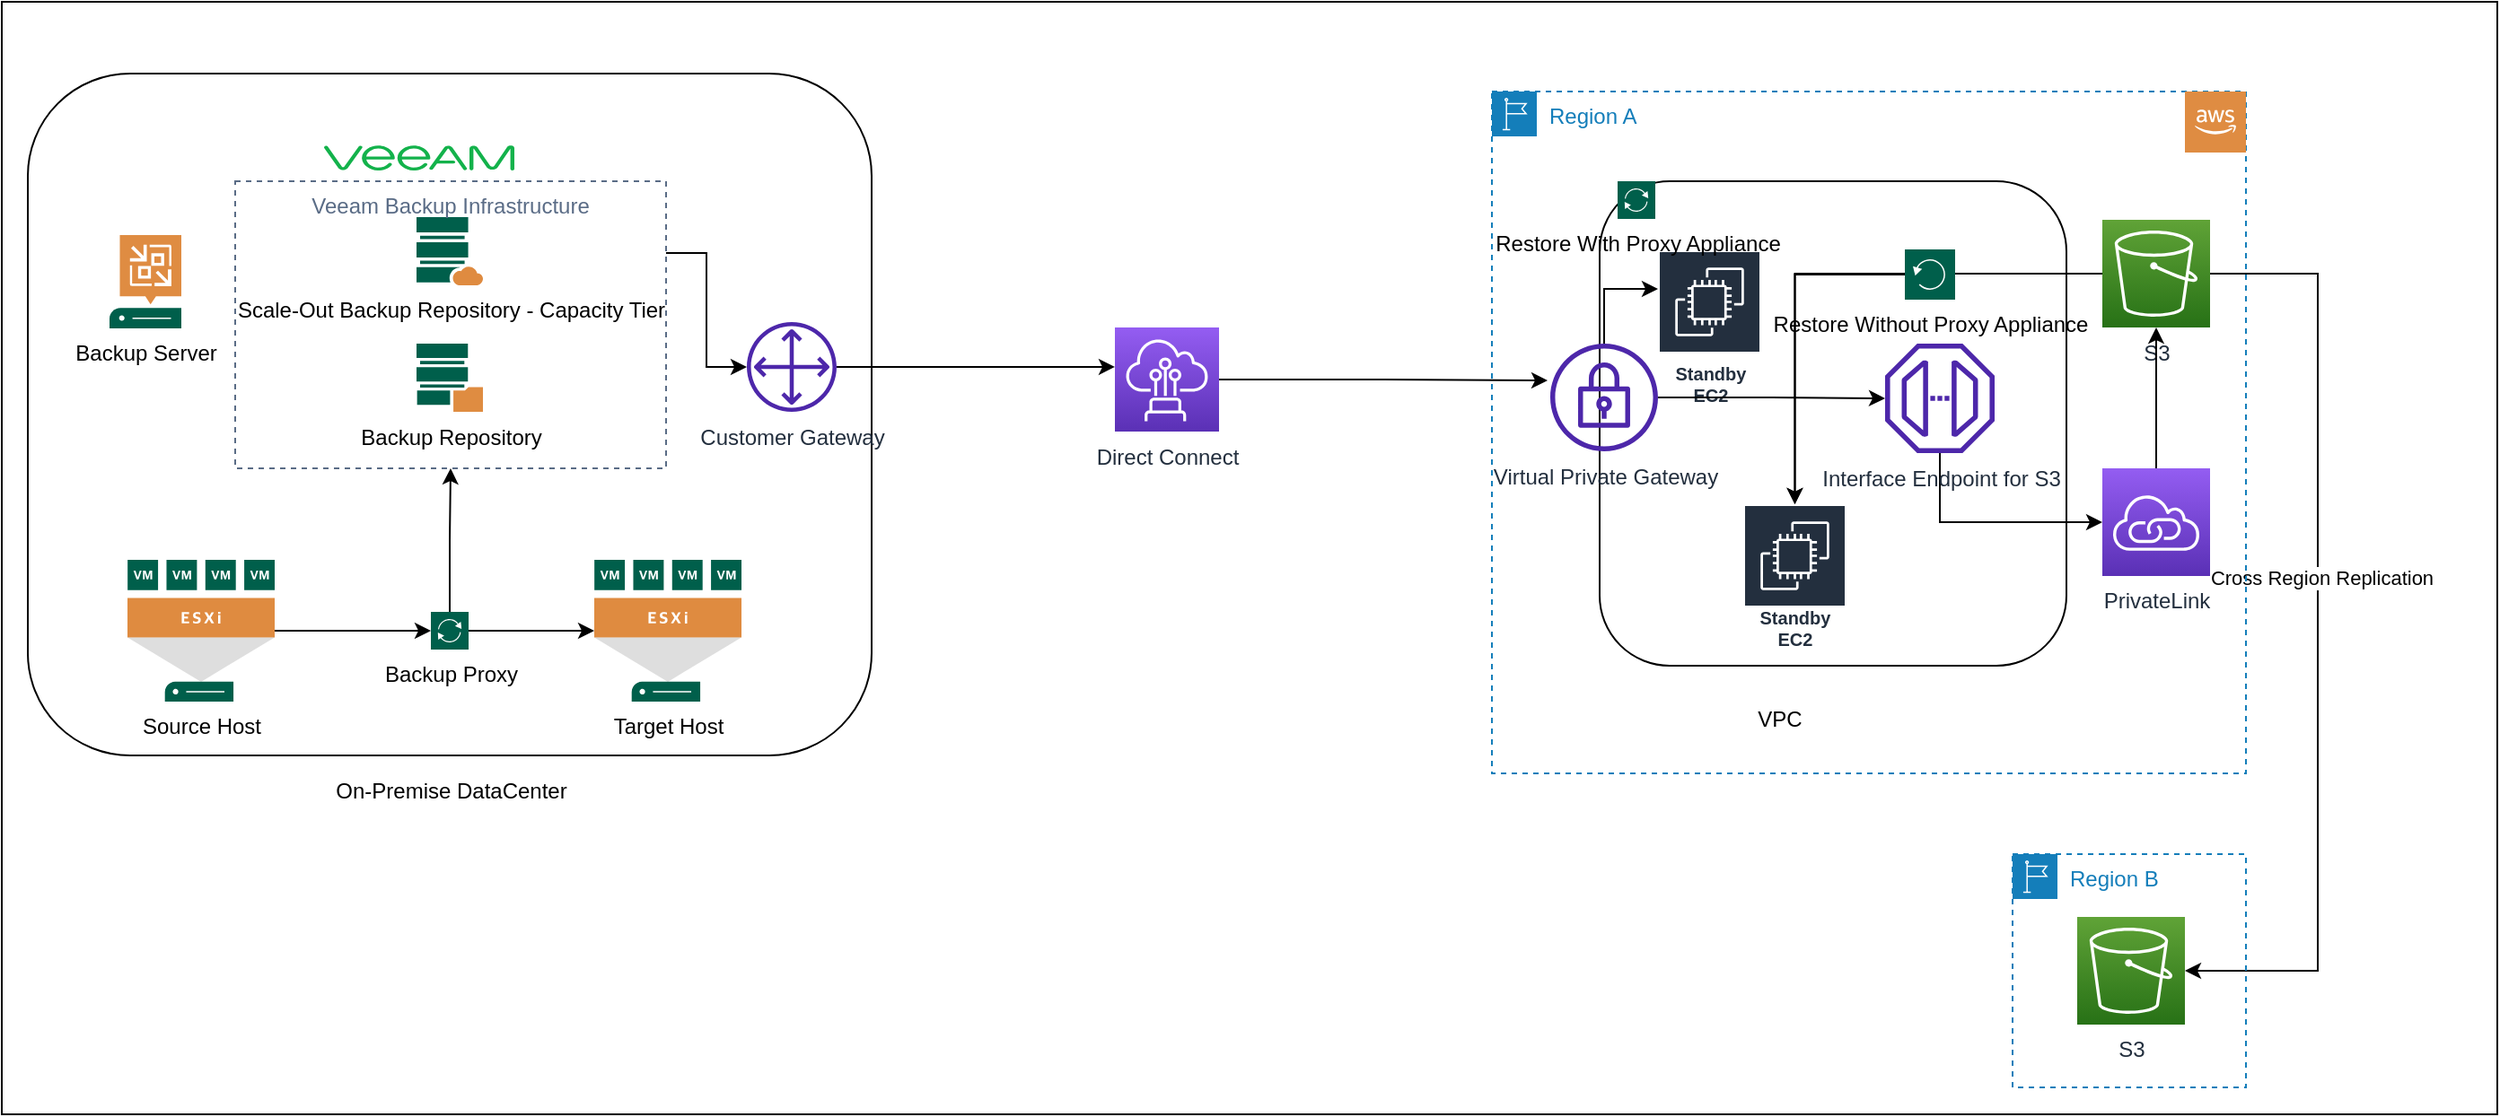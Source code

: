 <mxfile version="20.2.0" type="github">
  <diagram id="dfy3F8uDQ1-Ea8STjgPl" name="Page-1">
    <mxGraphModel dx="2148" dy="756" grid="1" gridSize="10" guides="1" tooltips="1" connect="1" arrows="1" fold="1" page="1" pageScale="1" pageWidth="850" pageHeight="1100" math="0" shadow="0">
      <root>
        <mxCell id="0" />
        <mxCell id="1" parent="0" />
        <mxCell id="bn2ZPGk8-MvQFLuwIkzj-34" value="" style="rounded=0;whiteSpace=wrap;html=1;" parent="1" vertex="1">
          <mxGeometry x="-260" y="30" width="1390" height="620" as="geometry" />
        </mxCell>
        <mxCell id="bn2ZPGk8-MvQFLuwIkzj-1" value="" style="rounded=1;whiteSpace=wrap;html=1;" parent="1" vertex="1">
          <mxGeometry x="-245.5" y="70" width="470" height="380" as="geometry" />
        </mxCell>
        <mxCell id="bn2ZPGk8-MvQFLuwIkzj-6" value="&lt;div align=&quot;left&quot;&gt;&lt;br&gt;&lt;/div&gt;" style="rounded=1;whiteSpace=wrap;html=1;" parent="1" vertex="1">
          <mxGeometry x="630" y="130" width="260" height="270" as="geometry" />
        </mxCell>
        <mxCell id="8vYSTx1xSiwbC8pvSsp8-2" style="edgeStyle=orthogonalEdgeStyle;rounded=0;orthogonalLoop=1;jettySize=auto;html=1;entryX=-0.025;entryY=0.342;entryDx=0;entryDy=0;entryPerimeter=0;" edge="1" parent="1" source="bn2ZPGk8-MvQFLuwIkzj-7" target="bn2ZPGk8-MvQFLuwIkzj-19">
          <mxGeometry relative="1" as="geometry" />
        </mxCell>
        <mxCell id="bn2ZPGk8-MvQFLuwIkzj-7" value="Direct Connect" style="sketch=0;points=[[0,0,0],[0.25,0,0],[0.5,0,0],[0.75,0,0],[1,0,0],[0,1,0],[0.25,1,0],[0.5,1,0],[0.75,1,0],[1,1,0],[0,0.25,0],[0,0.5,0],[0,0.75,0],[1,0.25,0],[1,0.5,0],[1,0.75,0]];outlineConnect=0;fontColor=#232F3E;gradientColor=#945DF2;gradientDirection=north;fillColor=#5A30B5;strokeColor=#ffffff;dashed=0;verticalLabelPosition=bottom;verticalAlign=top;align=center;html=1;fontSize=12;fontStyle=0;aspect=fixed;shape=mxgraph.aws4.resourceIcon;resIcon=mxgraph.aws4.direct_connect;" parent="1" vertex="1">
          <mxGeometry x="360" y="211.5" width="58" height="58" as="geometry" />
        </mxCell>
        <mxCell id="bn2ZPGk8-MvQFLuwIkzj-59" style="edgeStyle=orthogonalEdgeStyle;rounded=0;orthogonalLoop=1;jettySize=auto;html=1;" parent="1" source="bn2ZPGk8-MvQFLuwIkzj-8" target="bn2ZPGk8-MvQFLuwIkzj-17" edge="1">
          <mxGeometry relative="1" as="geometry" />
        </mxCell>
        <mxCell id="bn2ZPGk8-MvQFLuwIkzj-62" style="edgeStyle=orthogonalEdgeStyle;rounded=0;orthogonalLoop=1;jettySize=auto;html=1;entryX=1;entryY=0.5;entryDx=0;entryDy=0;entryPerimeter=0;" parent="1" source="bn2ZPGk8-MvQFLuwIkzj-8" target="bn2ZPGk8-MvQFLuwIkzj-61" edge="1">
          <mxGeometry relative="1" as="geometry">
            <Array as="points">
              <mxPoint x="1030" y="182" />
              <mxPoint x="1030" y="570" />
            </Array>
          </mxGeometry>
        </mxCell>
        <mxCell id="bn2ZPGk8-MvQFLuwIkzj-63" value="Cross Region Replication" style="edgeLabel;html=1;align=center;verticalAlign=middle;resizable=0;points=[];" parent="bn2ZPGk8-MvQFLuwIkzj-62" vertex="1" connectable="0">
          <mxGeometry x="-0.125" y="2" relative="1" as="geometry">
            <mxPoint y="1" as="offset" />
          </mxGeometry>
        </mxCell>
        <mxCell id="bn2ZPGk8-MvQFLuwIkzj-8" value="S3" style="sketch=0;points=[[0,0,0],[0.25,0,0],[0.5,0,0],[0.75,0,0],[1,0,0],[0,1,0],[0.25,1,0],[0.5,1,0],[0.75,1,0],[1,1,0],[0,0.25,0],[0,0.5,0],[0,0.75,0],[1,0.25,0],[1,0.5,0],[1,0.75,0]];outlineConnect=0;fontColor=#232F3E;gradientColor=#60A337;gradientDirection=north;fillColor=#277116;strokeColor=#ffffff;dashed=0;verticalLabelPosition=bottom;verticalAlign=top;align=center;html=1;fontSize=12;fontStyle=0;aspect=fixed;shape=mxgraph.aws4.resourceIcon;resIcon=mxgraph.aws4.s3;" parent="1" vertex="1">
          <mxGeometry x="910" y="151.5" width="60" height="60" as="geometry" />
        </mxCell>
        <mxCell id="bn2ZPGk8-MvQFLuwIkzj-9" value="Standby EC2" style="sketch=0;outlineConnect=0;fontColor=#232F3E;gradientColor=none;strokeColor=#ffffff;fillColor=#232F3E;dashed=0;verticalLabelPosition=middle;verticalAlign=bottom;align=center;html=1;whiteSpace=wrap;fontSize=10;fontStyle=1;spacing=3;shape=mxgraph.aws4.productIcon;prIcon=mxgraph.aws4.ec2;" parent="1" vertex="1">
          <mxGeometry x="662.5" y="168.5" width="57.5" height="90" as="geometry" />
        </mxCell>
        <mxCell id="bn2ZPGk8-MvQFLuwIkzj-10" value="VPC" style="text;html=1;resizable=0;autosize=1;align=center;verticalAlign=middle;points=[];fillColor=none;strokeColor=none;rounded=0;" parent="1" vertex="1">
          <mxGeometry x="710" y="420" width="40" height="20" as="geometry" />
        </mxCell>
        <mxCell id="8vYSTx1xSiwbC8pvSsp8-1" style="edgeStyle=orthogonalEdgeStyle;rounded=0;orthogonalLoop=1;jettySize=auto;html=1;entryX=0;entryY=0.379;entryDx=0;entryDy=0;entryPerimeter=0;" edge="1" parent="1" source="bn2ZPGk8-MvQFLuwIkzj-18" target="bn2ZPGk8-MvQFLuwIkzj-7">
          <mxGeometry relative="1" as="geometry" />
        </mxCell>
        <mxCell id="bn2ZPGk8-MvQFLuwIkzj-18" value="Customer Gateway" style="sketch=0;outlineConnect=0;fontColor=#232F3E;gradientColor=none;fillColor=#4D27AA;strokeColor=none;dashed=0;verticalLabelPosition=bottom;verticalAlign=top;align=center;html=1;fontSize=12;fontStyle=0;aspect=fixed;pointerEvents=1;shape=mxgraph.aws4.customer_gateway;" parent="1" vertex="1">
          <mxGeometry x="155" y="208.5" width="50" height="50" as="geometry" />
        </mxCell>
        <mxCell id="bn2ZPGk8-MvQFLuwIkzj-27" style="edgeStyle=orthogonalEdgeStyle;rounded=0;orthogonalLoop=1;jettySize=auto;html=1;" parent="1" source="bn2ZPGk8-MvQFLuwIkzj-19" target="bn2ZPGk8-MvQFLuwIkzj-20" edge="1">
          <mxGeometry relative="1" as="geometry" />
        </mxCell>
        <mxCell id="bn2ZPGk8-MvQFLuwIkzj-67" style="edgeStyle=orthogonalEdgeStyle;rounded=0;orthogonalLoop=1;jettySize=auto;html=1;" parent="1" source="bn2ZPGk8-MvQFLuwIkzj-19" target="bn2ZPGk8-MvQFLuwIkzj-9" edge="1">
          <mxGeometry relative="1" as="geometry">
            <Array as="points">
              <mxPoint x="633" y="190" />
            </Array>
          </mxGeometry>
        </mxCell>
        <mxCell id="bn2ZPGk8-MvQFLuwIkzj-19" value="Virtual Private Gateway" style="sketch=0;outlineConnect=0;fontColor=#232F3E;gradientColor=none;fillColor=#4D27AA;strokeColor=none;dashed=0;verticalLabelPosition=bottom;verticalAlign=top;align=center;html=1;fontSize=12;fontStyle=0;aspect=fixed;pointerEvents=1;shape=mxgraph.aws4.vpn_gateway;" parent="1" vertex="1">
          <mxGeometry x="602.5" y="220.5" width="60" height="60" as="geometry" />
        </mxCell>
        <mxCell id="bn2ZPGk8-MvQFLuwIkzj-30" style="edgeStyle=orthogonalEdgeStyle;rounded=0;orthogonalLoop=1;jettySize=auto;html=1;entryX=0;entryY=0.5;entryDx=0;entryDy=0;entryPerimeter=0;" parent="1" source="bn2ZPGk8-MvQFLuwIkzj-20" target="bn2ZPGk8-MvQFLuwIkzj-21" edge="1">
          <mxGeometry relative="1" as="geometry">
            <Array as="points">
              <mxPoint x="820" y="320" />
            </Array>
          </mxGeometry>
        </mxCell>
        <mxCell id="bn2ZPGk8-MvQFLuwIkzj-20" value="Interface Endpoint for S3" style="sketch=0;outlineConnect=0;fontColor=#232F3E;gradientColor=none;fillColor=#4D27AA;strokeColor=none;dashed=0;verticalLabelPosition=bottom;verticalAlign=top;align=center;html=1;fontSize=12;fontStyle=0;aspect=fixed;pointerEvents=1;shape=mxgraph.aws4.endpoint;" parent="1" vertex="1">
          <mxGeometry x="789" y="220.5" width="61" height="61" as="geometry" />
        </mxCell>
        <mxCell id="bn2ZPGk8-MvQFLuwIkzj-31" style="edgeStyle=orthogonalEdgeStyle;rounded=0;orthogonalLoop=1;jettySize=auto;html=1;exitX=0.5;exitY=0;exitDx=0;exitDy=0;exitPerimeter=0;" parent="1" source="bn2ZPGk8-MvQFLuwIkzj-21" target="bn2ZPGk8-MvQFLuwIkzj-8" edge="1">
          <mxGeometry relative="1" as="geometry" />
        </mxCell>
        <mxCell id="bn2ZPGk8-MvQFLuwIkzj-21" value="PrivateLink" style="sketch=0;points=[[0,0,0],[0.25,0,0],[0.5,0,0],[0.75,0,0],[1,0,0],[0,1,0],[0.25,1,0],[0.5,1,0],[0.75,1,0],[1,1,0],[0,0.25,0],[0,0.5,0],[0,0.75,0],[1,0.25,0],[1,0.5,0],[1,0.75,0]];outlineConnect=0;fontColor=#232F3E;gradientColor=#945DF2;gradientDirection=north;fillColor=#5A30B5;strokeColor=#ffffff;dashed=0;verticalLabelPosition=bottom;verticalAlign=top;align=center;html=1;fontSize=12;fontStyle=0;aspect=fixed;shape=mxgraph.aws4.resourceIcon;resIcon=mxgraph.aws4.vpc_privatelink;" parent="1" vertex="1">
          <mxGeometry x="910" y="290" width="60" height="60" as="geometry" />
        </mxCell>
        <mxCell id="bn2ZPGk8-MvQFLuwIkzj-26" value="On-Premise DataCenter" style="text;html=1;resizable=0;autosize=1;align=center;verticalAlign=middle;points=[];fillColor=none;strokeColor=none;rounded=0;" parent="1" vertex="1">
          <mxGeometry x="-80.5" y="460" width="140" height="20" as="geometry" />
        </mxCell>
        <mxCell id="bn2ZPGk8-MvQFLuwIkzj-32" value="Region A" style="points=[[0,0],[0.25,0],[0.5,0],[0.75,0],[1,0],[1,0.25],[1,0.5],[1,0.75],[1,1],[0.75,1],[0.5,1],[0.25,1],[0,1],[0,0.75],[0,0.5],[0,0.25]];outlineConnect=0;gradientColor=none;html=1;whiteSpace=wrap;fontSize=12;fontStyle=0;container=1;pointerEvents=0;collapsible=0;recursiveResize=0;shape=mxgraph.aws4.group;grIcon=mxgraph.aws4.group_region;strokeColor=#147EBA;fillColor=none;verticalAlign=top;align=left;spacingLeft=30;fontColor=#147EBA;dashed=1;" parent="1" vertex="1">
          <mxGeometry x="570" y="80" width="420" height="380" as="geometry" />
        </mxCell>
        <mxCell id="bn2ZPGk8-MvQFLuwIkzj-17" value="Standby EC2" style="sketch=0;outlineConnect=0;fontColor=#232F3E;gradientColor=none;strokeColor=#ffffff;fillColor=#232F3E;dashed=0;verticalLabelPosition=middle;verticalAlign=bottom;align=center;html=1;whiteSpace=wrap;fontSize=10;fontStyle=1;spacing=3;shape=mxgraph.aws4.productIcon;prIcon=mxgraph.aws4.ec2;" parent="bn2ZPGk8-MvQFLuwIkzj-32" vertex="1">
          <mxGeometry x="140" y="230" width="57.5" height="85" as="geometry" />
        </mxCell>
        <mxCell id="bn2ZPGk8-MvQFLuwIkzj-36" value="" style="sketch=0;pointerEvents=1;shadow=0;dashed=0;html=1;strokeColor=none;fillColor=#DF8C42;labelPosition=center;verticalLabelPosition=bottom;verticalAlign=top;align=center;outlineConnect=0;shape=mxgraph.veeam2.aws;" parent="bn2ZPGk8-MvQFLuwIkzj-32" vertex="1">
          <mxGeometry x="386" width="34" height="34" as="geometry" />
        </mxCell>
        <mxCell id="bn2ZPGk8-MvQFLuwIkzj-66" value="" style="edgeStyle=orthogonalEdgeStyle;rounded=0;orthogonalLoop=1;jettySize=auto;html=1;" parent="bn2ZPGk8-MvQFLuwIkzj-32" source="bn2ZPGk8-MvQFLuwIkzj-65" target="bn2ZPGk8-MvQFLuwIkzj-17" edge="1">
          <mxGeometry relative="1" as="geometry" />
        </mxCell>
        <mxCell id="bn2ZPGk8-MvQFLuwIkzj-65" value="Restore Without Proxy Appliance" style="sketch=0;pointerEvents=1;shadow=0;dashed=0;html=1;strokeColor=none;fillColor=#005F4B;labelPosition=center;verticalLabelPosition=bottom;verticalAlign=top;align=center;outlineConnect=0;shape=mxgraph.veeam2.restore;" parent="bn2ZPGk8-MvQFLuwIkzj-32" vertex="1">
          <mxGeometry x="230" y="88" width="28.0" height="28.0" as="geometry" />
        </mxCell>
        <mxCell id="bn2ZPGk8-MvQFLuwIkzj-69" value="Restore With Proxy Appliance" style="sketch=0;pointerEvents=1;shadow=0;dashed=0;html=1;strokeColor=none;fillColor=#005F4B;labelPosition=center;verticalLabelPosition=bottom;verticalAlign=top;align=center;outlineConnect=0;shape=mxgraph.veeam2.veeam_proxy;" parent="bn2ZPGk8-MvQFLuwIkzj-32" vertex="1">
          <mxGeometry x="70" y="50" width="21" height="21" as="geometry" />
        </mxCell>
        <mxCell id="bn2ZPGk8-MvQFLuwIkzj-35" value="" style="pointerEvents=1;shadow=0;dashed=0;html=1;strokeColor=none;fillColor=#13B24B;labelPosition=center;verticalLabelPosition=bottom;verticalAlign=top;align=center;outlineConnect=0;shape=mxgraph.veeam2.veeam_logo;" parent="1" vertex="1">
          <mxGeometry x="-80.5" y="110" width="106" height="14" as="geometry" />
        </mxCell>
        <mxCell id="bn2ZPGk8-MvQFLuwIkzj-44" style="edgeStyle=orthogonalEdgeStyle;rounded=0;orthogonalLoop=1;jettySize=auto;html=1;" parent="1" source="bn2ZPGk8-MvQFLuwIkzj-38" target="bn2ZPGk8-MvQFLuwIkzj-42" edge="1">
          <mxGeometry relative="1" as="geometry" />
        </mxCell>
        <mxCell id="bn2ZPGk8-MvQFLuwIkzj-38" value="Source Host" style="sketch=0;pointerEvents=1;shadow=0;dashed=0;html=1;strokeColor=none;fillColor=#005F4B;labelPosition=center;verticalLabelPosition=bottom;verticalAlign=top;align=center;outlineConnect=0;shape=mxgraph.veeam2.esxi_host;" parent="1" vertex="1">
          <mxGeometry x="-190" y="341" width="82" height="79" as="geometry" />
        </mxCell>
        <mxCell id="bn2ZPGk8-MvQFLuwIkzj-39" value="Target Host" style="sketch=0;pointerEvents=1;shadow=0;dashed=0;html=1;strokeColor=none;fillColor=#005F4B;labelPosition=center;verticalLabelPosition=bottom;verticalAlign=top;align=center;outlineConnect=0;shape=mxgraph.veeam2.esxi_host;" parent="1" vertex="1">
          <mxGeometry x="70" y="341" width="82" height="79" as="geometry" />
        </mxCell>
        <mxCell id="bn2ZPGk8-MvQFLuwIkzj-40" value="Backup Server " style="sketch=0;pointerEvents=1;shadow=0;dashed=0;html=1;strokeColor=none;fillColor=#005F4B;labelPosition=center;verticalLabelPosition=bottom;verticalAlign=top;align=center;outlineConnect=0;shape=mxgraph.veeam2.vbr_server;" parent="1" vertex="1">
          <mxGeometry x="-200" y="160" width="40" height="52" as="geometry" />
        </mxCell>
        <mxCell id="bn2ZPGk8-MvQFLuwIkzj-45" style="edgeStyle=orthogonalEdgeStyle;rounded=0;orthogonalLoop=1;jettySize=auto;html=1;" parent="1" source="bn2ZPGk8-MvQFLuwIkzj-42" target="bn2ZPGk8-MvQFLuwIkzj-39" edge="1">
          <mxGeometry relative="1" as="geometry" />
        </mxCell>
        <mxCell id="bn2ZPGk8-MvQFLuwIkzj-57" style="edgeStyle=orthogonalEdgeStyle;rounded=0;orthogonalLoop=1;jettySize=auto;html=1;entryX=0.5;entryY=1;entryDx=0;entryDy=0;" parent="1" source="bn2ZPGk8-MvQFLuwIkzj-42" target="bn2ZPGk8-MvQFLuwIkzj-55" edge="1">
          <mxGeometry relative="1" as="geometry" />
        </mxCell>
        <mxCell id="bn2ZPGk8-MvQFLuwIkzj-42" value="Backup Proxy" style="sketch=0;pointerEvents=1;shadow=0;dashed=0;html=1;strokeColor=none;fillColor=#005F4B;labelPosition=center;verticalLabelPosition=bottom;verticalAlign=top;align=center;outlineConnect=0;shape=mxgraph.veeam2.veeam_proxy;" parent="1" vertex="1">
          <mxGeometry x="-21" y="370" width="21" height="21" as="geometry" />
        </mxCell>
        <mxCell id="bn2ZPGk8-MvQFLuwIkzj-52" value="Scale-Out Backup Repository - Capacity Tier" style="sketch=0;pointerEvents=1;shadow=0;dashed=0;html=1;strokeColor=none;fillColor=#005F4B;labelPosition=center;verticalLabelPosition=bottom;verticalAlign=top;align=center;outlineConnect=0;shape=mxgraph.veeam2.cloud_repository;" parent="1" vertex="1">
          <mxGeometry x="-29" y="150" width="37" height="38" as="geometry" />
        </mxCell>
        <mxCell id="bn2ZPGk8-MvQFLuwIkzj-53" value="Backup Repository" style="sketch=0;pointerEvents=1;shadow=0;dashed=0;html=1;strokeColor=none;fillColor=#005F4B;labelPosition=center;verticalLabelPosition=bottom;verticalAlign=top;align=center;outlineConnect=0;shape=mxgraph.veeam2.veeam_repository;" parent="1" vertex="1">
          <mxGeometry x="-29" y="220.5" width="37" height="38" as="geometry" />
        </mxCell>
        <mxCell id="bn2ZPGk8-MvQFLuwIkzj-54" style="edgeStyle=orthogonalEdgeStyle;rounded=0;orthogonalLoop=1;jettySize=auto;html=1;exitX=0.5;exitY=1;exitDx=0;exitDy=0;" parent="1" source="bn2ZPGk8-MvQFLuwIkzj-1" target="bn2ZPGk8-MvQFLuwIkzj-1" edge="1">
          <mxGeometry relative="1" as="geometry" />
        </mxCell>
        <mxCell id="bn2ZPGk8-MvQFLuwIkzj-56" style="edgeStyle=orthogonalEdgeStyle;rounded=0;orthogonalLoop=1;jettySize=auto;html=1;exitX=1;exitY=0.25;exitDx=0;exitDy=0;" parent="1" source="bn2ZPGk8-MvQFLuwIkzj-55" target="bn2ZPGk8-MvQFLuwIkzj-18" edge="1">
          <mxGeometry relative="1" as="geometry" />
        </mxCell>
        <mxCell id="bn2ZPGk8-MvQFLuwIkzj-55" value="Veeam Backup Infrastructure" style="fillColor=none;strokeColor=#5A6C86;dashed=1;verticalAlign=top;fontStyle=0;fontColor=#5A6C86;" parent="1" vertex="1">
          <mxGeometry x="-130" y="130" width="240" height="160" as="geometry" />
        </mxCell>
        <mxCell id="bn2ZPGk8-MvQFLuwIkzj-60" value="Region B" style="points=[[0,0],[0.25,0],[0.5,0],[0.75,0],[1,0],[1,0.25],[1,0.5],[1,0.75],[1,1],[0.75,1],[0.5,1],[0.25,1],[0,1],[0,0.75],[0,0.5],[0,0.25]];outlineConnect=0;gradientColor=none;html=1;whiteSpace=wrap;fontSize=12;fontStyle=0;container=1;pointerEvents=0;collapsible=0;recursiveResize=0;shape=mxgraph.aws4.group;grIcon=mxgraph.aws4.group_region;strokeColor=#147EBA;fillColor=none;verticalAlign=top;align=left;spacingLeft=30;fontColor=#147EBA;dashed=1;" parent="1" vertex="1">
          <mxGeometry x="860" y="505" width="130" height="130" as="geometry" />
        </mxCell>
        <mxCell id="bn2ZPGk8-MvQFLuwIkzj-61" value="S3" style="sketch=0;points=[[0,0,0],[0.25,0,0],[0.5,0,0],[0.75,0,0],[1,0,0],[0,1,0],[0.25,1,0],[0.5,1,0],[0.75,1,0],[1,1,0],[0,0.25,0],[0,0.5,0],[0,0.75,0],[1,0.25,0],[1,0.5,0],[1,0.75,0]];outlineConnect=0;fontColor=#232F3E;gradientColor=#60A337;gradientDirection=north;fillColor=#277116;strokeColor=#ffffff;dashed=0;verticalLabelPosition=bottom;verticalAlign=top;align=center;html=1;fontSize=12;fontStyle=0;aspect=fixed;shape=mxgraph.aws4.resourceIcon;resIcon=mxgraph.aws4.s3;" parent="bn2ZPGk8-MvQFLuwIkzj-60" vertex="1">
          <mxGeometry x="36" y="35" width="60" height="60" as="geometry" />
        </mxCell>
      </root>
    </mxGraphModel>
  </diagram>
</mxfile>
